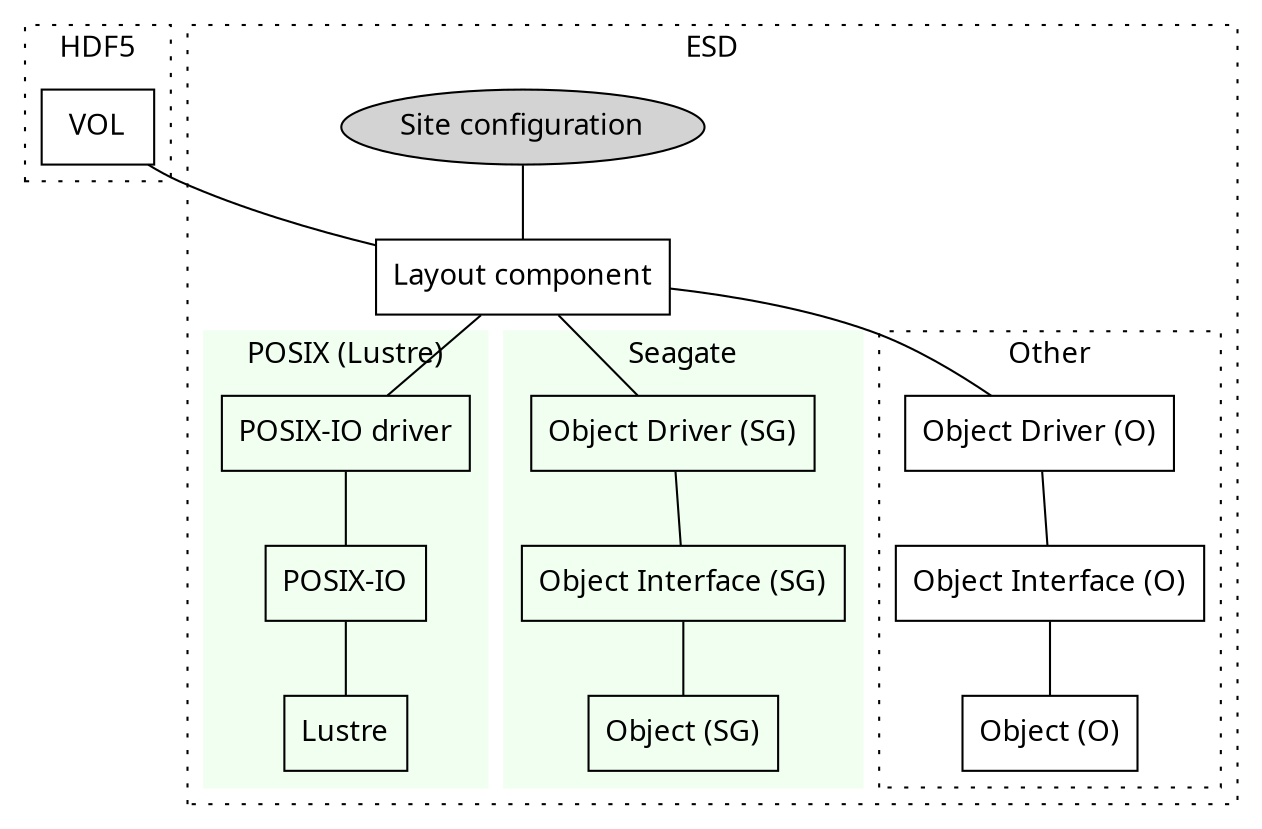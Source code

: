 graph changed {
  graph [fontname = "sans serif"];
  node [fontname = "sans serif", shape=box];
  edge [fontname = "sans serif"];

  subgraph cluster {
    label = "HDF5"
    graph[style=dotted];


    VOL; # Which layout to choose: see H5Dlayout.c, do IO in: H5Dio.c ; H5Dread()

    label="HDF5";
  }

 subgraph cluster_esd {

    "Layout component";
    "Site configuration" [shape="ellipse",style="dotted",style="filled"];

    "Site configuration" -- "Layout component";

    VOL -- "Layout component";

    "Layout component" -- "POSIX-IO driver";
    "Layout component" -- "Object Driver (SG)";
    "Layout component" -- "Object Driver (O)"

    label="ESD";
    graph[style=dotted];

  subgraph cluster_posix {

    label="POSIX (Lustre)";
    color=honeydew1;
    style=filled;

       "POSIX-IO driver" -- "POSIX-IO";

       "POSIX-IO" -- "Lustre";

      }

  subgraph cluster_seagate {
    label="Seagate";
    color=honeydew1;
    style=filled;

        "Object Driver (SG)" -- "Object Interface (SG)";
        "Object Interface (SG)" -- "Object (SG)";
     }

  subgraph cluster_other {
    graph[style=dotted];
    label="Other";

        "Object Driver (O)" -- "Object Interface (O)";
        "Object Interface (O)" -- "Object (O)";
     }

 
}
}
